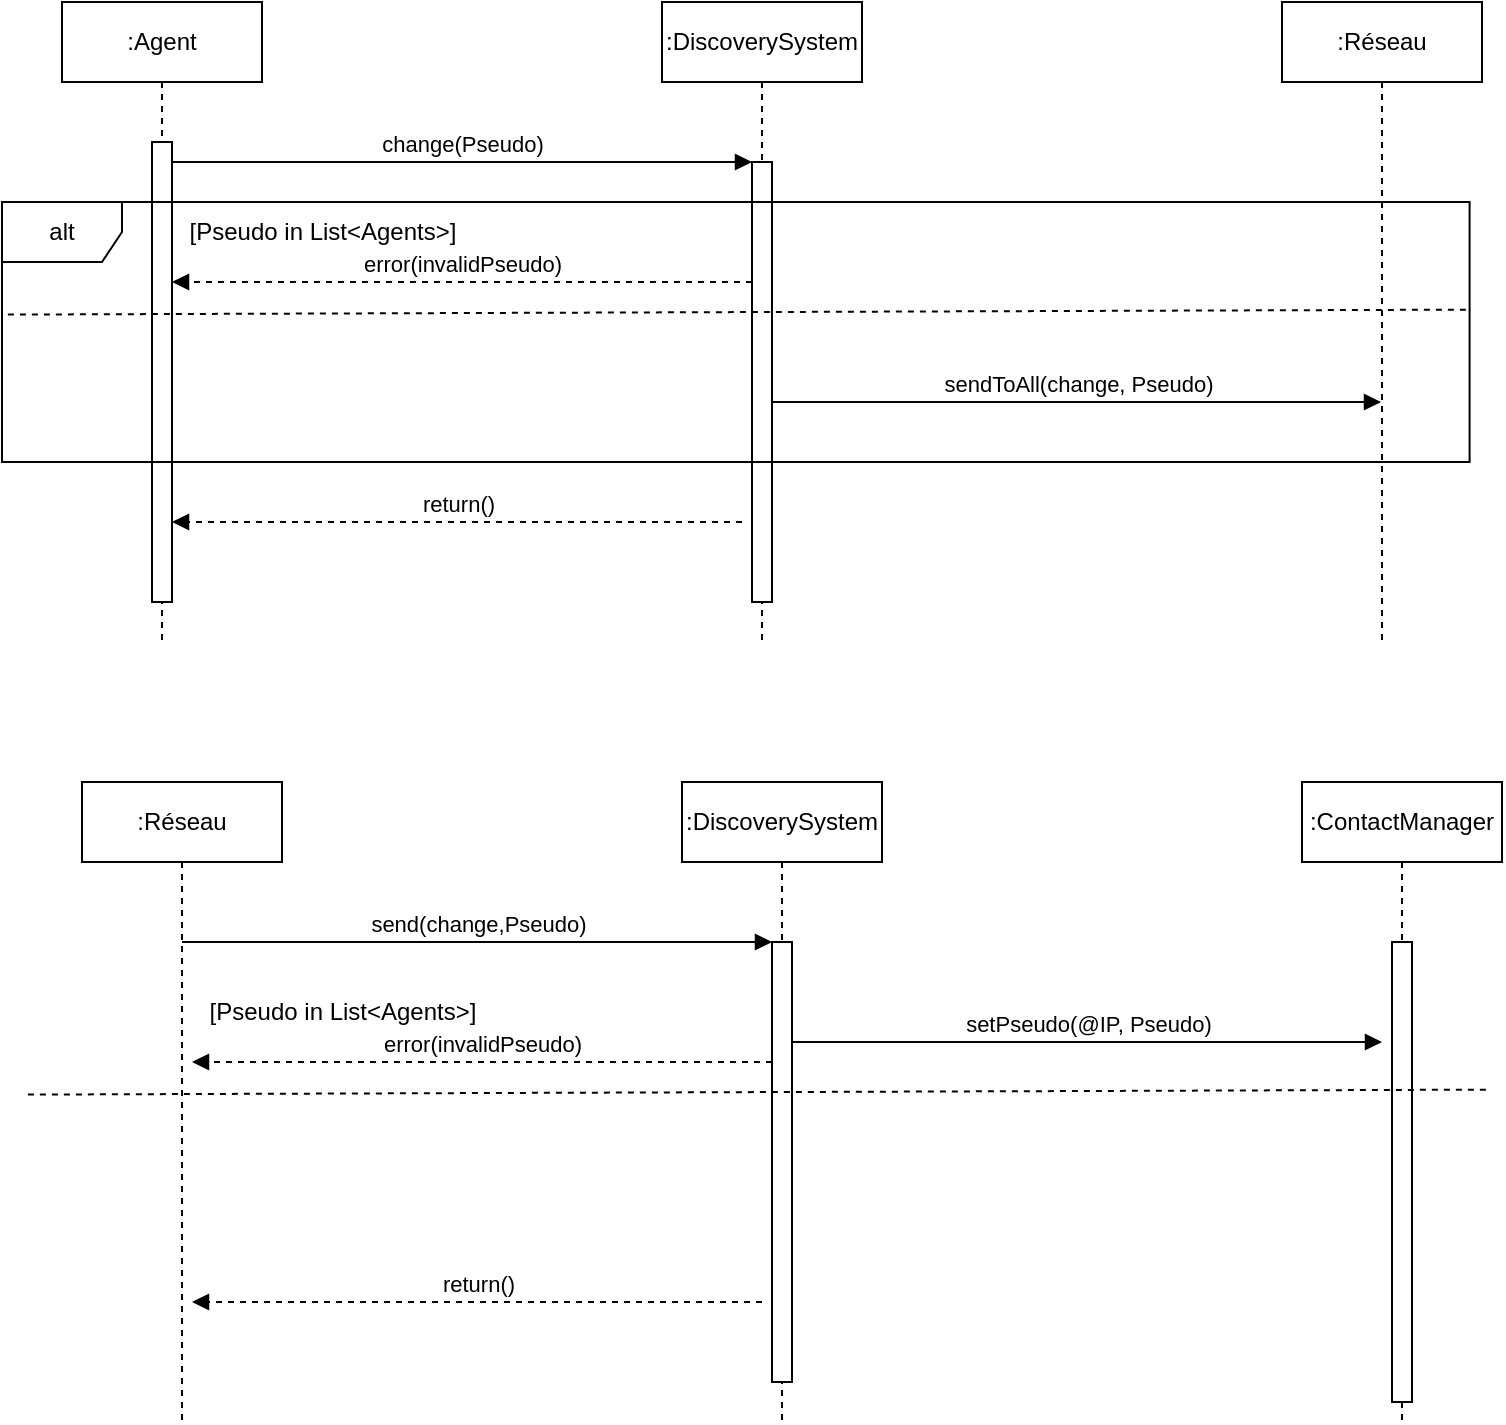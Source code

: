 <mxfile version="22.0.8" type="github">
  <diagram name="Page-1" id="2YBvvXClWsGukQMizWep">
    <mxGraphModel dx="1434" dy="737" grid="1" gridSize="10" guides="1" tooltips="1" connect="1" arrows="1" fold="1" page="1" pageScale="1" pageWidth="850" pageHeight="1100" math="0" shadow="0">
      <root>
        <mxCell id="0" />
        <mxCell id="1" parent="0" />
        <mxCell id="cc4XYzGoG_5n-Fmv61_O-27" value="" style="html=1;points=[];perimeter=orthogonalPerimeter;outlineConnect=0;targetShapes=umlLifeline;portConstraint=eastwest;newEdgeStyle={&quot;edgeStyle&quot;:&quot;elbowEdgeStyle&quot;,&quot;elbow&quot;:&quot;vertical&quot;,&quot;curved&quot;:0,&quot;rounded&quot;:0};" parent="1" vertex="1">
          <mxGeometry x="385" y="180" width="10" height="60" as="geometry" />
        </mxCell>
        <mxCell id="aM9ryv3xv72pqoxQDRHE-1" value=":Agent" style="shape=umlLifeline;perimeter=lifelinePerimeter;whiteSpace=wrap;html=1;container=0;dropTarget=0;collapsible=0;recursiveResize=0;outlineConnect=0;portConstraint=eastwest;newEdgeStyle={&quot;edgeStyle&quot;:&quot;elbowEdgeStyle&quot;,&quot;elbow&quot;:&quot;vertical&quot;,&quot;curved&quot;:0,&quot;rounded&quot;:0};" parent="1" vertex="1">
          <mxGeometry x="40" y="40" width="100" height="320" as="geometry" />
        </mxCell>
        <mxCell id="aM9ryv3xv72pqoxQDRHE-2" value="" style="html=1;points=[];perimeter=orthogonalPerimeter;outlineConnect=0;targetShapes=umlLifeline;portConstraint=eastwest;newEdgeStyle={&quot;edgeStyle&quot;:&quot;elbowEdgeStyle&quot;,&quot;elbow&quot;:&quot;vertical&quot;,&quot;curved&quot;:0,&quot;rounded&quot;:0};" parent="aM9ryv3xv72pqoxQDRHE-1" vertex="1">
          <mxGeometry x="45" y="70" width="10" height="230" as="geometry" />
        </mxCell>
        <mxCell id="aM9ryv3xv72pqoxQDRHE-5" value=":DiscoverySystem" style="shape=umlLifeline;perimeter=lifelinePerimeter;whiteSpace=wrap;html=1;container=0;dropTarget=0;collapsible=0;recursiveResize=0;outlineConnect=0;portConstraint=eastwest;newEdgeStyle={&quot;edgeStyle&quot;:&quot;elbowEdgeStyle&quot;,&quot;elbow&quot;:&quot;vertical&quot;,&quot;curved&quot;:0,&quot;rounded&quot;:0};" parent="1" vertex="1">
          <mxGeometry x="340" y="40" width="100" height="320" as="geometry" />
        </mxCell>
        <mxCell id="aM9ryv3xv72pqoxQDRHE-6" value="" style="html=1;points=[];perimeter=orthogonalPerimeter;outlineConnect=0;targetShapes=umlLifeline;portConstraint=eastwest;newEdgeStyle={&quot;edgeStyle&quot;:&quot;elbowEdgeStyle&quot;,&quot;elbow&quot;:&quot;vertical&quot;,&quot;curved&quot;:0,&quot;rounded&quot;:0};" parent="aM9ryv3xv72pqoxQDRHE-5" vertex="1">
          <mxGeometry x="45" y="80" width="10" height="220" as="geometry" />
        </mxCell>
        <mxCell id="aM9ryv3xv72pqoxQDRHE-7" value="change(Pseudo)" style="html=1;verticalAlign=bottom;endArrow=block;edgeStyle=elbowEdgeStyle;elbow=vertical;curved=0;rounded=0;" parent="1" source="aM9ryv3xv72pqoxQDRHE-2" target="aM9ryv3xv72pqoxQDRHE-6" edge="1">
          <mxGeometry relative="1" as="geometry">
            <mxPoint x="195" y="130" as="sourcePoint" />
            <Array as="points">
              <mxPoint x="180" y="120" />
            </Array>
          </mxGeometry>
        </mxCell>
        <mxCell id="cc4XYzGoG_5n-Fmv61_O-1" value=":Réseau" style="shape=umlLifeline;perimeter=lifelinePerimeter;whiteSpace=wrap;html=1;container=0;dropTarget=0;collapsible=0;recursiveResize=0;outlineConnect=0;portConstraint=eastwest;newEdgeStyle={&quot;edgeStyle&quot;:&quot;elbowEdgeStyle&quot;,&quot;elbow&quot;:&quot;vertical&quot;,&quot;curved&quot;:0,&quot;rounded&quot;:0};" parent="1" vertex="1">
          <mxGeometry x="650" y="40" width="100" height="320" as="geometry" />
        </mxCell>
        <mxCell id="cc4XYzGoG_5n-Fmv61_O-3" value="sendToAll(change, Pseudo)" style="html=1;verticalAlign=bottom;endArrow=block;edgeStyle=elbowEdgeStyle;elbow=vertical;curved=0;rounded=0;" parent="1" edge="1">
          <mxGeometry relative="1" as="geometry">
            <mxPoint x="395" y="240" as="sourcePoint" />
            <Array as="points">
              <mxPoint x="485" y="240" />
            </Array>
            <mxPoint x="699.5" y="240" as="targetPoint" />
          </mxGeometry>
        </mxCell>
        <mxCell id="cc4XYzGoG_5n-Fmv61_O-39" value="return()" style="html=1;verticalAlign=bottom;endArrow=block;edgeStyle=elbowEdgeStyle;elbow=vertical;curved=0;rounded=0;dashed=1;" parent="1" edge="1">
          <mxGeometry relative="1" as="geometry">
            <mxPoint x="380" y="300" as="sourcePoint" />
            <Array as="points">
              <mxPoint x="245.5" y="300" />
            </Array>
            <mxPoint x="95" y="300" as="targetPoint" />
          </mxGeometry>
        </mxCell>
        <mxCell id="cc4XYzGoG_5n-Fmv61_O-40" value="error(invalidPseudo)" style="html=1;verticalAlign=bottom;endArrow=block;edgeStyle=elbowEdgeStyle;elbow=vertical;curved=0;rounded=0;dashed=1;" parent="1" edge="1">
          <mxGeometry relative="1" as="geometry">
            <mxPoint x="385" y="180" as="sourcePoint" />
            <Array as="points">
              <mxPoint x="240" y="180" />
            </Array>
            <mxPoint x="95" y="180" as="targetPoint" />
          </mxGeometry>
        </mxCell>
        <mxCell id="cc4XYzGoG_5n-Fmv61_O-9" value="alt" style="shape=umlFrame;whiteSpace=wrap;html=1;pointerEvents=0;" parent="1" vertex="1">
          <mxGeometry x="10.003" y="140" width="733.793" height="130" as="geometry" />
        </mxCell>
        <mxCell id="cc4XYzGoG_5n-Fmv61_O-22" value="" style="endArrow=none;html=1;rounded=0;exitX=0.004;exitY=0.433;exitDx=0;exitDy=0;exitPerimeter=0;entryX=0.998;entryY=0.414;entryDx=0;entryDy=0;entryPerimeter=0;dashed=1;strokeWidth=1;" parent="1" source="cc4XYzGoG_5n-Fmv61_O-9" target="cc4XYzGoG_5n-Fmv61_O-9" edge="1">
          <mxGeometry width="50" height="50" relative="1" as="geometry">
            <mxPoint x="196.552" y="525" as="sourcePoint" />
            <mxPoint x="262.069" y="475" as="targetPoint" />
          </mxGeometry>
        </mxCell>
        <mxCell id="e0DODWWpl7K0-P-gAAIu-1" value="[Pseudo in List&amp;lt;Agents&amp;gt;]" style="text;html=1;align=center;verticalAlign=middle;resizable=0;points=[];autosize=1;strokeColor=none;fillColor=none;" vertex="1" parent="1">
          <mxGeometry x="90" y="140" width="160" height="30" as="geometry" />
        </mxCell>
        <mxCell id="e0DODWWpl7K0-P-gAAIu-2" value="" style="html=1;points=[];perimeter=orthogonalPerimeter;outlineConnect=0;targetShapes=umlLifeline;portConstraint=eastwest;newEdgeStyle={&quot;edgeStyle&quot;:&quot;elbowEdgeStyle&quot;,&quot;elbow&quot;:&quot;vertical&quot;,&quot;curved&quot;:0,&quot;rounded&quot;:0};" vertex="1" parent="1">
          <mxGeometry x="395" y="570" width="10" height="60" as="geometry" />
        </mxCell>
        <mxCell id="e0DODWWpl7K0-P-gAAIu-3" value=":Réseau" style="shape=umlLifeline;perimeter=lifelinePerimeter;whiteSpace=wrap;html=1;container=0;dropTarget=0;collapsible=0;recursiveResize=0;outlineConnect=0;portConstraint=eastwest;newEdgeStyle={&quot;edgeStyle&quot;:&quot;elbowEdgeStyle&quot;,&quot;elbow&quot;:&quot;vertical&quot;,&quot;curved&quot;:0,&quot;rounded&quot;:0};" vertex="1" parent="1">
          <mxGeometry x="50" y="430" width="100" height="320" as="geometry" />
        </mxCell>
        <mxCell id="e0DODWWpl7K0-P-gAAIu-5" value=":DiscoverySystem" style="shape=umlLifeline;perimeter=lifelinePerimeter;whiteSpace=wrap;html=1;container=0;dropTarget=0;collapsible=0;recursiveResize=0;outlineConnect=0;portConstraint=eastwest;newEdgeStyle={&quot;edgeStyle&quot;:&quot;elbowEdgeStyle&quot;,&quot;elbow&quot;:&quot;vertical&quot;,&quot;curved&quot;:0,&quot;rounded&quot;:0};" vertex="1" parent="1">
          <mxGeometry x="350" y="430" width="100" height="320" as="geometry" />
        </mxCell>
        <mxCell id="e0DODWWpl7K0-P-gAAIu-6" value="" style="html=1;points=[];perimeter=orthogonalPerimeter;outlineConnect=0;targetShapes=umlLifeline;portConstraint=eastwest;newEdgeStyle={&quot;edgeStyle&quot;:&quot;elbowEdgeStyle&quot;,&quot;elbow&quot;:&quot;vertical&quot;,&quot;curved&quot;:0,&quot;rounded&quot;:0};" vertex="1" parent="e0DODWWpl7K0-P-gAAIu-5">
          <mxGeometry x="45" y="80" width="10" height="220" as="geometry" />
        </mxCell>
        <mxCell id="e0DODWWpl7K0-P-gAAIu-7" value="send(change,Pseudo)" style="html=1;verticalAlign=bottom;endArrow=block;edgeStyle=elbowEdgeStyle;elbow=vertical;curved=0;rounded=0;" edge="1" parent="1" source="e0DODWWpl7K0-P-gAAIu-3" target="e0DODWWpl7K0-P-gAAIu-6">
          <mxGeometry relative="1" as="geometry">
            <mxPoint x="205" y="520" as="sourcePoint" />
            <Array as="points">
              <mxPoint x="190" y="510" />
            </Array>
          </mxGeometry>
        </mxCell>
        <mxCell id="e0DODWWpl7K0-P-gAAIu-8" value=":ContactManager" style="shape=umlLifeline;perimeter=lifelinePerimeter;whiteSpace=wrap;html=1;container=0;dropTarget=0;collapsible=0;recursiveResize=0;outlineConnect=0;portConstraint=eastwest;newEdgeStyle={&quot;edgeStyle&quot;:&quot;elbowEdgeStyle&quot;,&quot;elbow&quot;:&quot;vertical&quot;,&quot;curved&quot;:0,&quot;rounded&quot;:0};" vertex="1" parent="1">
          <mxGeometry x="660" y="430" width="100" height="320" as="geometry" />
        </mxCell>
        <mxCell id="e0DODWWpl7K0-P-gAAIu-4" value="" style="html=1;points=[];perimeter=orthogonalPerimeter;outlineConnect=0;targetShapes=umlLifeline;portConstraint=eastwest;newEdgeStyle={&quot;edgeStyle&quot;:&quot;elbowEdgeStyle&quot;,&quot;elbow&quot;:&quot;vertical&quot;,&quot;curved&quot;:0,&quot;rounded&quot;:0};" vertex="1" parent="e0DODWWpl7K0-P-gAAIu-8">
          <mxGeometry x="45" y="80" width="10" height="230" as="geometry" />
        </mxCell>
        <mxCell id="e0DODWWpl7K0-P-gAAIu-9" value="setPseudo(@IP, Pseudo)" style="html=1;verticalAlign=bottom;endArrow=block;edgeStyle=elbowEdgeStyle;elbow=vertical;curved=0;rounded=0;" edge="1" parent="1">
          <mxGeometry relative="1" as="geometry">
            <mxPoint x="405" y="560" as="sourcePoint" />
            <Array as="points">
              <mxPoint x="495" y="560" />
            </Array>
            <mxPoint x="700" y="560" as="targetPoint" />
          </mxGeometry>
        </mxCell>
        <mxCell id="e0DODWWpl7K0-P-gAAIu-10" value="return()" style="html=1;verticalAlign=bottom;endArrow=block;edgeStyle=elbowEdgeStyle;elbow=vertical;curved=0;rounded=0;dashed=1;" edge="1" parent="1">
          <mxGeometry relative="1" as="geometry">
            <mxPoint x="390" y="690" as="sourcePoint" />
            <Array as="points">
              <mxPoint x="255.5" y="690" />
            </Array>
            <mxPoint x="105" y="690" as="targetPoint" />
          </mxGeometry>
        </mxCell>
        <mxCell id="e0DODWWpl7K0-P-gAAIu-11" value="error(invalidPseudo)" style="html=1;verticalAlign=bottom;endArrow=block;edgeStyle=elbowEdgeStyle;elbow=vertical;curved=0;rounded=0;dashed=1;" edge="1" parent="1">
          <mxGeometry relative="1" as="geometry">
            <mxPoint x="395" y="570" as="sourcePoint" />
            <Array as="points">
              <mxPoint x="250" y="570" />
            </Array>
            <mxPoint x="105" y="570" as="targetPoint" />
          </mxGeometry>
        </mxCell>
        <mxCell id="e0DODWWpl7K0-P-gAAIu-13" value="" style="endArrow=none;html=1;rounded=0;exitX=0.004;exitY=0.433;exitDx=0;exitDy=0;exitPerimeter=0;entryX=0.998;entryY=0.414;entryDx=0;entryDy=0;entryPerimeter=0;dashed=1;strokeWidth=1;" edge="1" parent="1">
          <mxGeometry width="50" height="50" relative="1" as="geometry">
            <mxPoint x="22.939" y="586.29" as="sourcePoint" />
            <mxPoint x="752.329" y="583.82" as="targetPoint" />
          </mxGeometry>
        </mxCell>
        <mxCell id="e0DODWWpl7K0-P-gAAIu-14" value="[Pseudo in List&amp;lt;Agents&amp;gt;]" style="text;html=1;align=center;verticalAlign=middle;resizable=0;points=[];autosize=1;strokeColor=none;fillColor=none;" vertex="1" parent="1">
          <mxGeometry x="100" y="530" width="160" height="30" as="geometry" />
        </mxCell>
      </root>
    </mxGraphModel>
  </diagram>
</mxfile>
